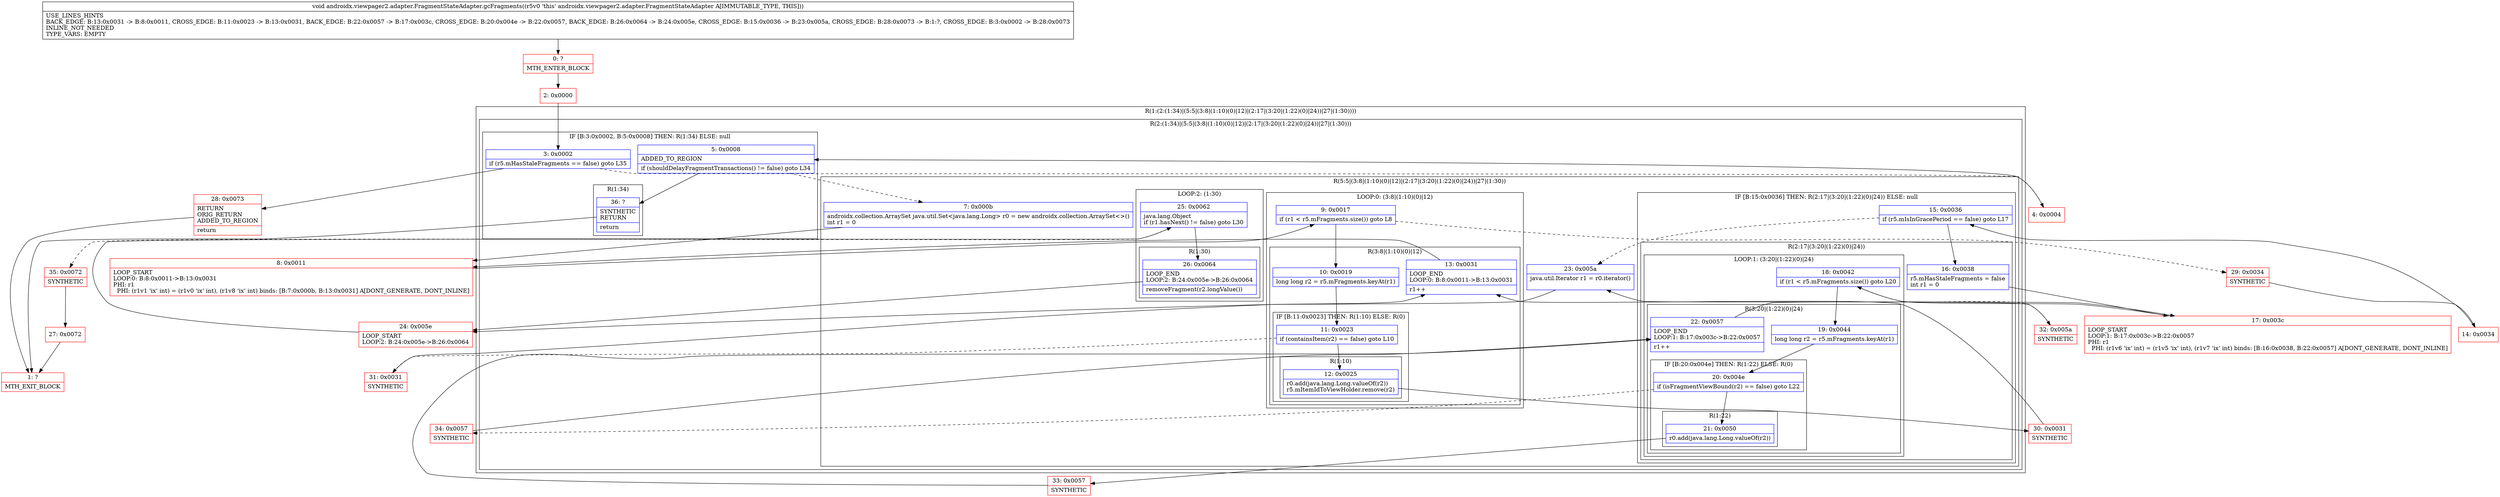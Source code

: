 digraph "CFG forandroidx.viewpager2.adapter.FragmentStateAdapter.gcFragments()V" {
subgraph cluster_Region_958185796 {
label = "R(1:(2:(1:34)|(5:5|(3:8|(1:10)(0)|12)|(2:17|(3:20|(1:22)(0)|24))|27|(1:30))))";
node [shape=record,color=blue];
subgraph cluster_Region_1784097504 {
label = "R(2:(1:34)|(5:5|(3:8|(1:10)(0)|12)|(2:17|(3:20|(1:22)(0)|24))|27|(1:30)))";
node [shape=record,color=blue];
subgraph cluster_IfRegion_402240043 {
label = "IF [B:3:0x0002, B:5:0x0008] THEN: R(1:34) ELSE: null";
node [shape=record,color=blue];
Node_3 [shape=record,label="{3\:\ 0x0002|if (r5.mHasStaleFragments == false) goto L35\l}"];
Node_5 [shape=record,label="{5\:\ 0x0008|ADDED_TO_REGION\l|if (shouldDelayFragmentTransactions() != false) goto L34\l}"];
subgraph cluster_Region_88268962 {
label = "R(1:34)";
node [shape=record,color=blue];
Node_36 [shape=record,label="{36\:\ ?|SYNTHETIC\lRETURN\l|return\l}"];
}
}
subgraph cluster_Region_1806575381 {
label = "R(5:5|(3:8|(1:10)(0)|12)|(2:17|(3:20|(1:22)(0)|24))|27|(1:30))";
node [shape=record,color=blue];
Node_7 [shape=record,label="{7\:\ 0x000b|androidx.collection.ArraySet java.util.Set\<java.lang.Long\> r0 = new androidx.collection.ArraySet\<\>()\lint r1 = 0\l}"];
subgraph cluster_LoopRegion_224154035 {
label = "LOOP:0: (3:8|(1:10)(0)|12)";
node [shape=record,color=blue];
Node_9 [shape=record,label="{9\:\ 0x0017|if (r1 \< r5.mFragments.size()) goto L8\l}"];
subgraph cluster_Region_391141762 {
label = "R(3:8|(1:10)(0)|12)";
node [shape=record,color=blue];
Node_10 [shape=record,label="{10\:\ 0x0019|long long r2 = r5.mFragments.keyAt(r1)\l}"];
subgraph cluster_IfRegion_1195414792 {
label = "IF [B:11:0x0023] THEN: R(1:10) ELSE: R(0)";
node [shape=record,color=blue];
Node_11 [shape=record,label="{11\:\ 0x0023|if (containsItem(r2) == false) goto L10\l}"];
subgraph cluster_Region_1699726254 {
label = "R(1:10)";
node [shape=record,color=blue];
Node_12 [shape=record,label="{12\:\ 0x0025|r0.add(java.lang.Long.valueOf(r2))\lr5.mItemIdToViewHolder.remove(r2)\l}"];
}
subgraph cluster_Region_1519060911 {
label = "R(0)";
node [shape=record,color=blue];
}
}
Node_13 [shape=record,label="{13\:\ 0x0031|LOOP_END\lLOOP:0: B:8:0x0011\-\>B:13:0x0031\l|r1++\l}"];
}
}
subgraph cluster_IfRegion_165160500 {
label = "IF [B:15:0x0036] THEN: R(2:17|(3:20|(1:22)(0)|24)) ELSE: null";
node [shape=record,color=blue];
Node_15 [shape=record,label="{15\:\ 0x0036|if (r5.mIsInGracePeriod == false) goto L17\l}"];
subgraph cluster_Region_211401333 {
label = "R(2:17|(3:20|(1:22)(0)|24))";
node [shape=record,color=blue];
Node_16 [shape=record,label="{16\:\ 0x0038|r5.mHasStaleFragments = false\lint r1 = 0\l}"];
subgraph cluster_LoopRegion_2096893408 {
label = "LOOP:1: (3:20|(1:22)(0)|24)";
node [shape=record,color=blue];
Node_18 [shape=record,label="{18\:\ 0x0042|if (r1 \< r5.mFragments.size()) goto L20\l}"];
subgraph cluster_Region_323095045 {
label = "R(3:20|(1:22)(0)|24)";
node [shape=record,color=blue];
Node_19 [shape=record,label="{19\:\ 0x0044|long long r2 = r5.mFragments.keyAt(r1)\l}"];
subgraph cluster_IfRegion_105631142 {
label = "IF [B:20:0x004e] THEN: R(1:22) ELSE: R(0)";
node [shape=record,color=blue];
Node_20 [shape=record,label="{20\:\ 0x004e|if (isFragmentViewBound(r2) == false) goto L22\l}"];
subgraph cluster_Region_818420661 {
label = "R(1:22)";
node [shape=record,color=blue];
Node_21 [shape=record,label="{21\:\ 0x0050|r0.add(java.lang.Long.valueOf(r2))\l}"];
}
subgraph cluster_Region_1407886798 {
label = "R(0)";
node [shape=record,color=blue];
}
}
Node_22 [shape=record,label="{22\:\ 0x0057|LOOP_END\lLOOP:1: B:17:0x003c\-\>B:22:0x0057\l|r1++\l}"];
}
}
}
}
Node_23 [shape=record,label="{23\:\ 0x005a|java.util.Iterator r1 = r0.iterator()\l\l}"];
subgraph cluster_LoopRegion_1094654177 {
label = "LOOP:2: (1:30)";
node [shape=record,color=blue];
Node_25 [shape=record,label="{25\:\ 0x0062|java.lang.Object \lif (r1.hasNext() != false) goto L30\l}"];
subgraph cluster_Region_1133234454 {
label = "R(1:30)";
node [shape=record,color=blue];
Node_26 [shape=record,label="{26\:\ 0x0064|LOOP_END\lLOOP:2: B:24:0x005e\-\>B:26:0x0064\l|removeFragment(r2.longValue())\l}"];
}
}
}
}
}
Node_0 [shape=record,color=red,label="{0\:\ ?|MTH_ENTER_BLOCK\l}"];
Node_2 [shape=record,color=red,label="{2\:\ 0x0000}"];
Node_4 [shape=record,color=red,label="{4\:\ 0x0004}"];
Node_8 [shape=record,color=red,label="{8\:\ 0x0011|LOOP_START\lLOOP:0: B:8:0x0011\-\>B:13:0x0031\lPHI: r1 \l  PHI: (r1v1 'ix' int) = (r1v0 'ix' int), (r1v8 'ix' int) binds: [B:7:0x000b, B:13:0x0031] A[DONT_GENERATE, DONT_INLINE]\l}"];
Node_30 [shape=record,color=red,label="{30\:\ 0x0031|SYNTHETIC\l}"];
Node_31 [shape=record,color=red,label="{31\:\ 0x0031|SYNTHETIC\l}"];
Node_29 [shape=record,color=red,label="{29\:\ 0x0034|SYNTHETIC\l}"];
Node_14 [shape=record,color=red,label="{14\:\ 0x0034}"];
Node_17 [shape=record,color=red,label="{17\:\ 0x003c|LOOP_START\lLOOP:1: B:17:0x003c\-\>B:22:0x0057\lPHI: r1 \l  PHI: (r1v6 'ix' int) = (r1v5 'ix' int), (r1v7 'ix' int) binds: [B:16:0x0038, B:22:0x0057] A[DONT_GENERATE, DONT_INLINE]\l}"];
Node_33 [shape=record,color=red,label="{33\:\ 0x0057|SYNTHETIC\l}"];
Node_34 [shape=record,color=red,label="{34\:\ 0x0057|SYNTHETIC\l}"];
Node_32 [shape=record,color=red,label="{32\:\ 0x005a|SYNTHETIC\l}"];
Node_24 [shape=record,color=red,label="{24\:\ 0x005e|LOOP_START\lLOOP:2: B:24:0x005e\-\>B:26:0x0064\l}"];
Node_35 [shape=record,color=red,label="{35\:\ 0x0072|SYNTHETIC\l}"];
Node_27 [shape=record,color=red,label="{27\:\ 0x0072}"];
Node_1 [shape=record,color=red,label="{1\:\ ?|MTH_EXIT_BLOCK\l}"];
Node_28 [shape=record,color=red,label="{28\:\ 0x0073|RETURN\lORIG_RETURN\lADDED_TO_REGION\l|return\l}"];
MethodNode[shape=record,label="{void androidx.viewpager2.adapter.FragmentStateAdapter.gcFragments((r5v0 'this' androidx.viewpager2.adapter.FragmentStateAdapter A[IMMUTABLE_TYPE, THIS]))  | USE_LINES_HINTS\lBACK_EDGE: B:13:0x0031 \-\> B:8:0x0011, CROSS_EDGE: B:11:0x0023 \-\> B:13:0x0031, BACK_EDGE: B:22:0x0057 \-\> B:17:0x003c, CROSS_EDGE: B:20:0x004e \-\> B:22:0x0057, BACK_EDGE: B:26:0x0064 \-\> B:24:0x005e, CROSS_EDGE: B:15:0x0036 \-\> B:23:0x005a, CROSS_EDGE: B:28:0x0073 \-\> B:1:?, CROSS_EDGE: B:3:0x0002 \-\> B:28:0x0073\lINLINE_NOT_NEEDED\lTYPE_VARS: EMPTY\l}"];
MethodNode -> Node_0;Node_3 -> Node_4[style=dashed];
Node_3 -> Node_28;
Node_5 -> Node_7[style=dashed];
Node_5 -> Node_36;
Node_36 -> Node_1;
Node_7 -> Node_8;
Node_9 -> Node_10;
Node_9 -> Node_29[style=dashed];
Node_10 -> Node_11;
Node_11 -> Node_12;
Node_11 -> Node_31[style=dashed];
Node_12 -> Node_30;
Node_13 -> Node_8;
Node_15 -> Node_16;
Node_15 -> Node_23[style=dashed];
Node_16 -> Node_17;
Node_18 -> Node_19;
Node_18 -> Node_32[style=dashed];
Node_19 -> Node_20;
Node_20 -> Node_21;
Node_20 -> Node_34[style=dashed];
Node_21 -> Node_33;
Node_22 -> Node_17;
Node_23 -> Node_24;
Node_25 -> Node_26;
Node_25 -> Node_35[style=dashed];
Node_26 -> Node_24;
Node_0 -> Node_2;
Node_2 -> Node_3;
Node_4 -> Node_5;
Node_8 -> Node_9;
Node_30 -> Node_13;
Node_31 -> Node_13;
Node_29 -> Node_14;
Node_14 -> Node_15;
Node_17 -> Node_18;
Node_33 -> Node_22;
Node_34 -> Node_22;
Node_32 -> Node_23;
Node_24 -> Node_25;
Node_35 -> Node_27;
Node_27 -> Node_1;
Node_28 -> Node_1;
}

